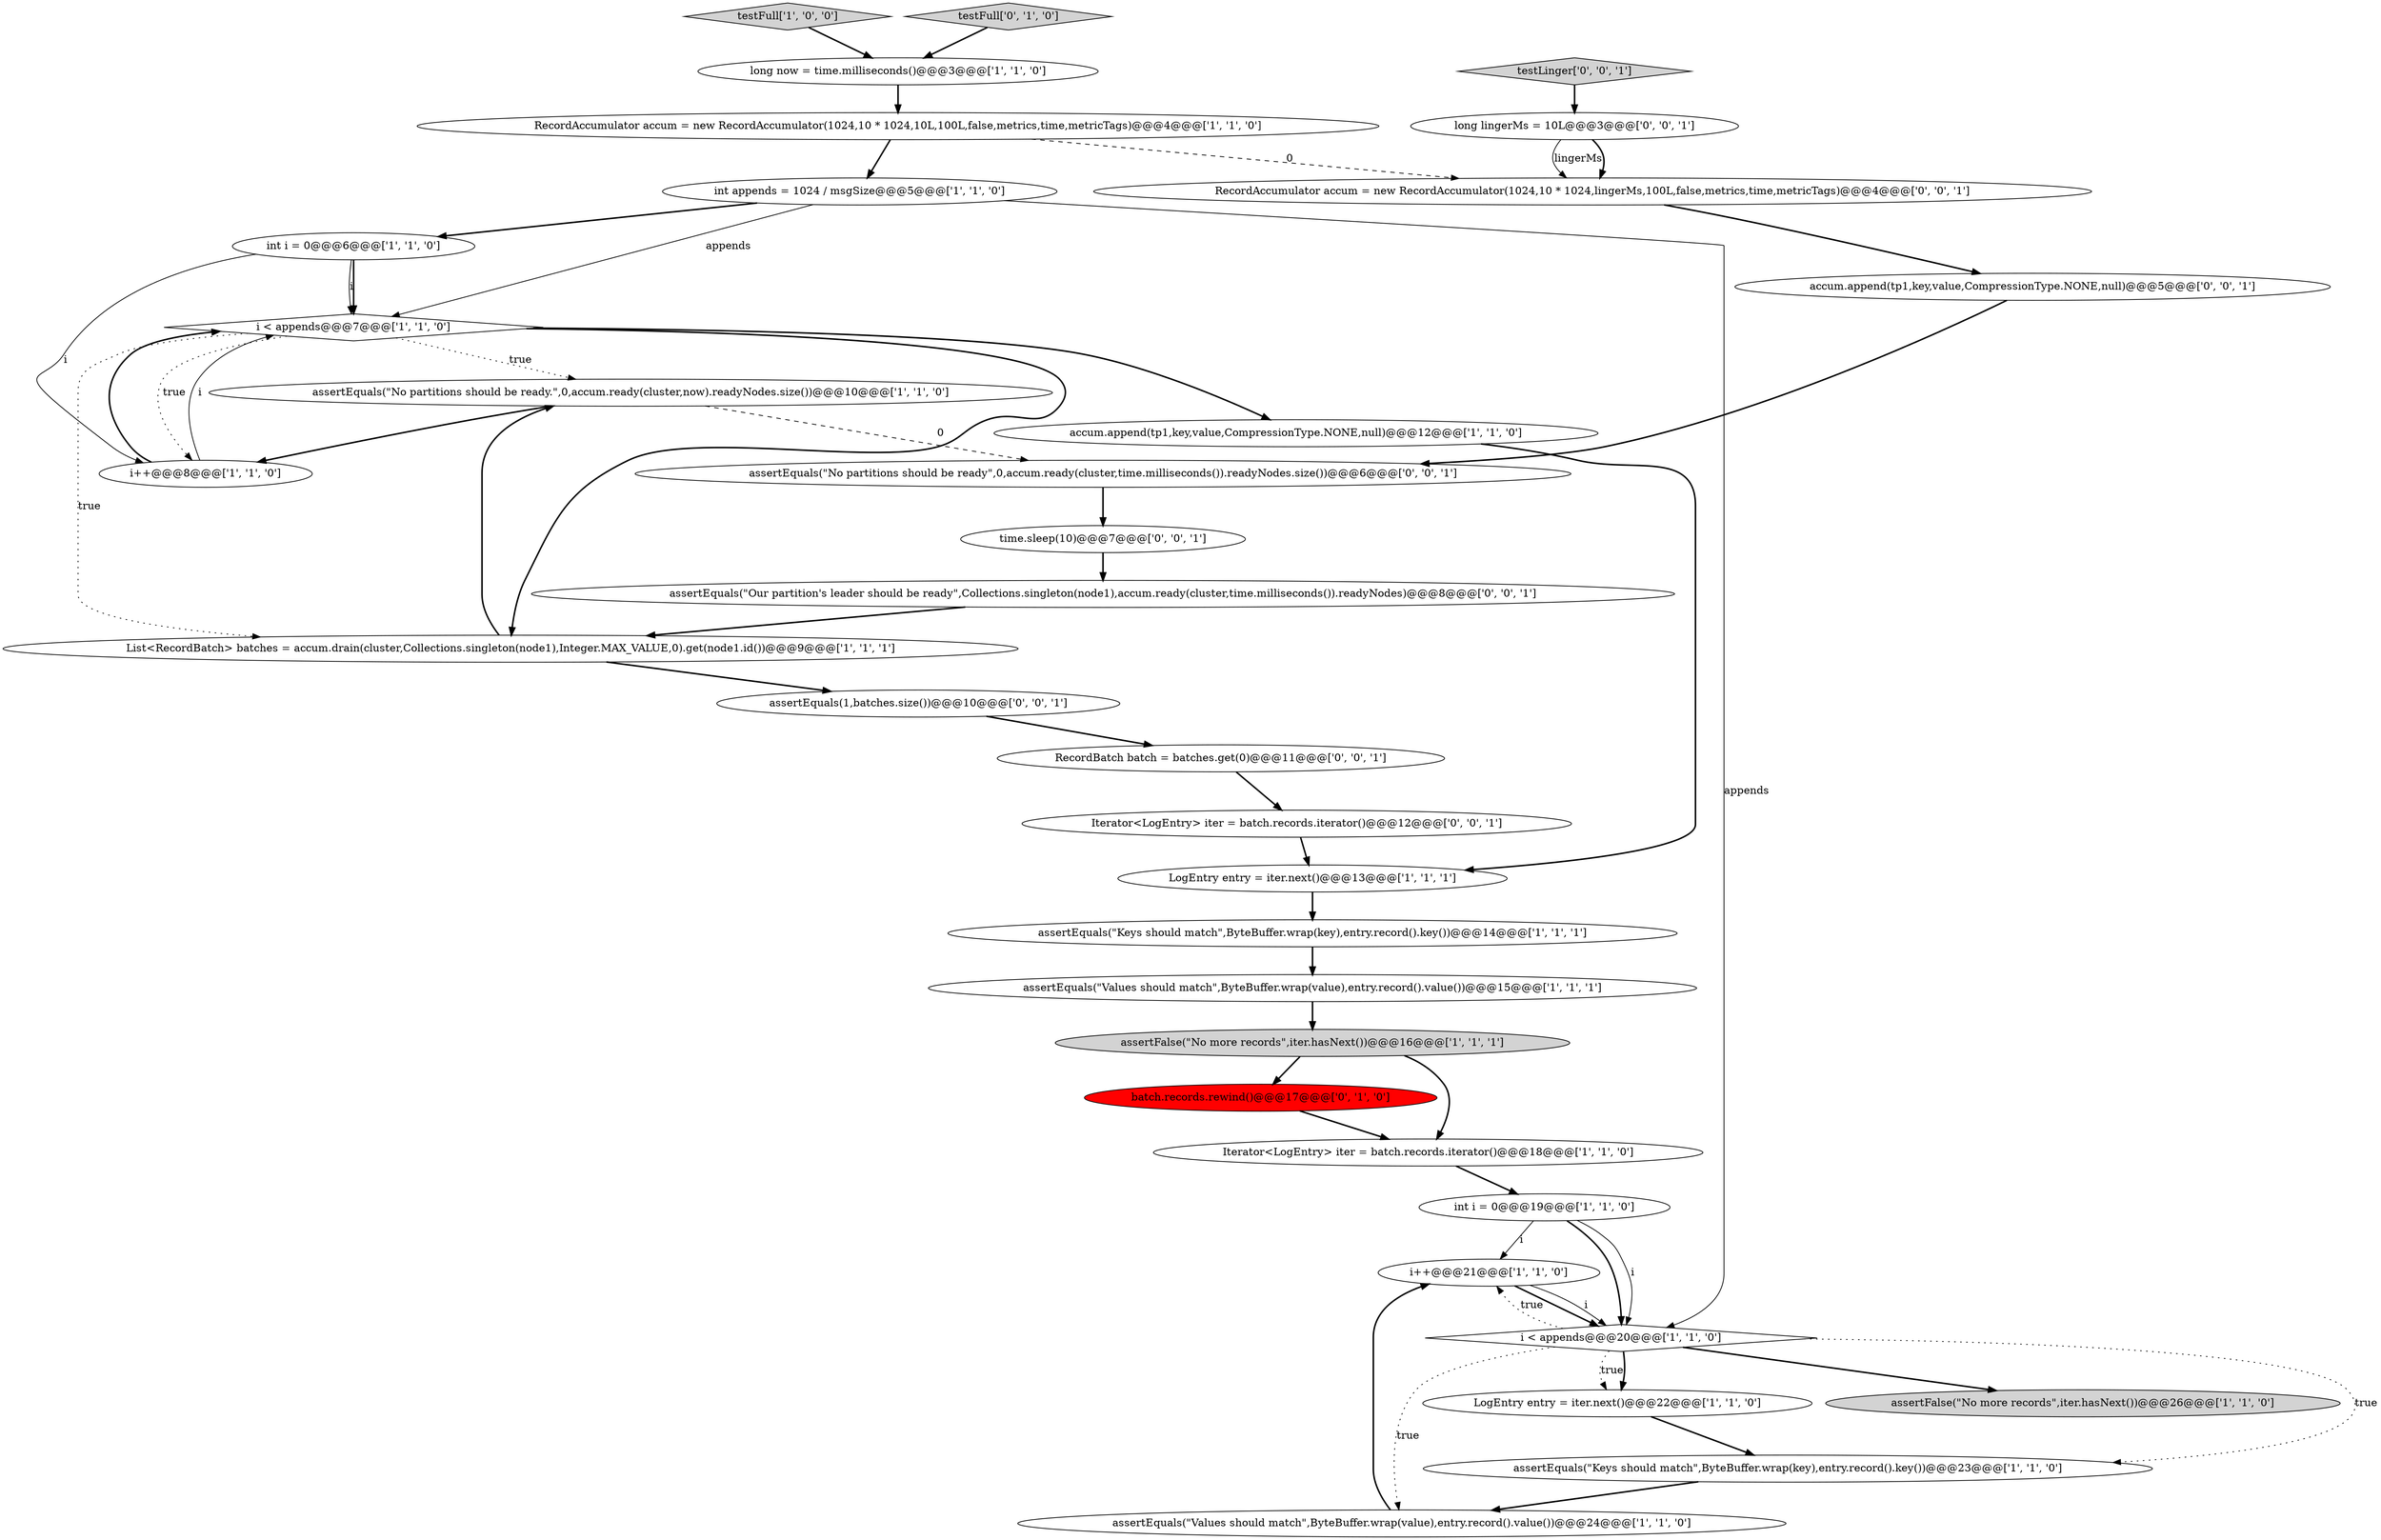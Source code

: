 digraph {
11 [style = filled, label = "long now = time.milliseconds()@@@3@@@['1', '1', '0']", fillcolor = white, shape = ellipse image = "AAA0AAABBB1BBB"];
24 [style = filled, label = "long lingerMs = 10L@@@3@@@['0', '0', '1']", fillcolor = white, shape = ellipse image = "AAA0AAABBB3BBB"];
17 [style = filled, label = "assertEquals(\"Keys should match\",ByteBuffer.wrap(key),entry.record().key())@@@14@@@['1', '1', '1']", fillcolor = white, shape = ellipse image = "AAA0AAABBB1BBB"];
28 [style = filled, label = "time.sleep(10)@@@7@@@['0', '0', '1']", fillcolor = white, shape = ellipse image = "AAA0AAABBB3BBB"];
31 [style = filled, label = "assertEquals(\"No partitions should be ready\",0,accum.ready(cluster,time.milliseconds()).readyNodes.size())@@@6@@@['0', '0', '1']", fillcolor = white, shape = ellipse image = "AAA0AAABBB3BBB"];
20 [style = filled, label = "testFull['1', '0', '0']", fillcolor = lightgray, shape = diamond image = "AAA0AAABBB1BBB"];
33 [style = filled, label = "accum.append(tp1,key,value,CompressionType.NONE,null)@@@5@@@['0', '0', '1']", fillcolor = white, shape = ellipse image = "AAA0AAABBB3BBB"];
15 [style = filled, label = "i < appends@@@7@@@['1', '1', '0']", fillcolor = white, shape = diamond image = "AAA0AAABBB1BBB"];
29 [style = filled, label = "assertEquals(\"Our partition's leader should be ready\",Collections.singleton(node1),accum.ready(cluster,time.milliseconds()).readyNodes)@@@8@@@['0', '0', '1']", fillcolor = white, shape = ellipse image = "AAA0AAABBB3BBB"];
1 [style = filled, label = "Iterator<LogEntry> iter = batch.records.iterator()@@@18@@@['1', '1', '0']", fillcolor = white, shape = ellipse image = "AAA0AAABBB1BBB"];
23 [style = filled, label = "testFull['0', '1', '0']", fillcolor = lightgray, shape = diamond image = "AAA0AAABBB2BBB"];
8 [style = filled, label = "i++@@@21@@@['1', '1', '0']", fillcolor = white, shape = ellipse image = "AAA0AAABBB1BBB"];
19 [style = filled, label = "i < appends@@@20@@@['1', '1', '0']", fillcolor = white, shape = diamond image = "AAA0AAABBB1BBB"];
9 [style = filled, label = "LogEntry entry = iter.next()@@@13@@@['1', '1', '1']", fillcolor = white, shape = ellipse image = "AAA0AAABBB1BBB"];
0 [style = filled, label = "int i = 0@@@19@@@['1', '1', '0']", fillcolor = white, shape = ellipse image = "AAA0AAABBB1BBB"];
10 [style = filled, label = "int i = 0@@@6@@@['1', '1', '0']", fillcolor = white, shape = ellipse image = "AAA0AAABBB1BBB"];
26 [style = filled, label = "RecordBatch batch = batches.get(0)@@@11@@@['0', '0', '1']", fillcolor = white, shape = ellipse image = "AAA0AAABBB3BBB"];
16 [style = filled, label = "assertEquals(\"No partitions should be ready.\",0,accum.ready(cluster,now).readyNodes.size())@@@10@@@['1', '1', '0']", fillcolor = white, shape = ellipse image = "AAA0AAABBB1BBB"];
2 [style = filled, label = "RecordAccumulator accum = new RecordAccumulator(1024,10 * 1024,10L,100L,false,metrics,time,metricTags)@@@4@@@['1', '1', '0']", fillcolor = white, shape = ellipse image = "AAA0AAABBB1BBB"];
5 [style = filled, label = "assertEquals(\"Values should match\",ByteBuffer.wrap(value),entry.record().value())@@@15@@@['1', '1', '1']", fillcolor = white, shape = ellipse image = "AAA0AAABBB1BBB"];
32 [style = filled, label = "testLinger['0', '0', '1']", fillcolor = lightgray, shape = diamond image = "AAA0AAABBB3BBB"];
3 [style = filled, label = "accum.append(tp1,key,value,CompressionType.NONE,null)@@@12@@@['1', '1', '0']", fillcolor = white, shape = ellipse image = "AAA0AAABBB1BBB"];
12 [style = filled, label = "i++@@@8@@@['1', '1', '0']", fillcolor = white, shape = ellipse image = "AAA0AAABBB1BBB"];
6 [style = filled, label = "assertFalse(\"No more records\",iter.hasNext())@@@26@@@['1', '1', '0']", fillcolor = lightgray, shape = ellipse image = "AAA0AAABBB1BBB"];
4 [style = filled, label = "int appends = 1024 / msgSize@@@5@@@['1', '1', '0']", fillcolor = white, shape = ellipse image = "AAA0AAABBB1BBB"];
14 [style = filled, label = "assertEquals(\"Keys should match\",ByteBuffer.wrap(key),entry.record().key())@@@23@@@['1', '1', '0']", fillcolor = white, shape = ellipse image = "AAA0AAABBB1BBB"];
13 [style = filled, label = "assertFalse(\"No more records\",iter.hasNext())@@@16@@@['1', '1', '1']", fillcolor = lightgray, shape = ellipse image = "AAA0AAABBB1BBB"];
27 [style = filled, label = "RecordAccumulator accum = new RecordAccumulator(1024,10 * 1024,lingerMs,100L,false,metrics,time,metricTags)@@@4@@@['0', '0', '1']", fillcolor = white, shape = ellipse image = "AAA0AAABBB3BBB"];
25 [style = filled, label = "assertEquals(1,batches.size())@@@10@@@['0', '0', '1']", fillcolor = white, shape = ellipse image = "AAA0AAABBB3BBB"];
21 [style = filled, label = "LogEntry entry = iter.next()@@@22@@@['1', '1', '0']", fillcolor = white, shape = ellipse image = "AAA0AAABBB1BBB"];
7 [style = filled, label = "List<RecordBatch> batches = accum.drain(cluster,Collections.singleton(node1),Integer.MAX_VALUE,0).get(node1.id())@@@9@@@['1', '1', '1']", fillcolor = white, shape = ellipse image = "AAA0AAABBB1BBB"];
22 [style = filled, label = "batch.records.rewind()@@@17@@@['0', '1', '0']", fillcolor = red, shape = ellipse image = "AAA1AAABBB2BBB"];
18 [style = filled, label = "assertEquals(\"Values should match\",ByteBuffer.wrap(value),entry.record().value())@@@24@@@['1', '1', '0']", fillcolor = white, shape = ellipse image = "AAA0AAABBB1BBB"];
30 [style = filled, label = "Iterator<LogEntry> iter = batch.records.iterator()@@@12@@@['0', '0', '1']", fillcolor = white, shape = ellipse image = "AAA0AAABBB3BBB"];
4->10 [style = bold, label=""];
28->29 [style = bold, label=""];
19->14 [style = dotted, label="true"];
17->5 [style = bold, label=""];
10->12 [style = solid, label="i"];
10->15 [style = bold, label=""];
15->7 [style = bold, label=""];
16->31 [style = dashed, label="0"];
0->19 [style = bold, label=""];
8->19 [style = bold, label=""];
12->15 [style = solid, label="i"];
12->15 [style = bold, label=""];
19->18 [style = dotted, label="true"];
2->27 [style = dashed, label="0"];
4->15 [style = solid, label="appends"];
9->17 [style = bold, label=""];
30->9 [style = bold, label=""];
19->21 [style = dotted, label="true"];
1->0 [style = bold, label=""];
20->11 [style = bold, label=""];
15->16 [style = dotted, label="true"];
15->7 [style = dotted, label="true"];
15->3 [style = bold, label=""];
19->6 [style = bold, label=""];
2->4 [style = bold, label=""];
19->8 [style = dotted, label="true"];
11->2 [style = bold, label=""];
13->1 [style = bold, label=""];
26->30 [style = bold, label=""];
3->9 [style = bold, label=""];
10->15 [style = solid, label="i"];
24->27 [style = solid, label="lingerMs"];
5->13 [style = bold, label=""];
7->16 [style = bold, label=""];
25->26 [style = bold, label=""];
0->8 [style = solid, label="i"];
8->19 [style = solid, label="i"];
33->31 [style = bold, label=""];
29->7 [style = bold, label=""];
15->12 [style = dotted, label="true"];
14->18 [style = bold, label=""];
7->25 [style = bold, label=""];
18->8 [style = bold, label=""];
13->22 [style = bold, label=""];
22->1 [style = bold, label=""];
27->33 [style = bold, label=""];
31->28 [style = bold, label=""];
23->11 [style = bold, label=""];
0->19 [style = solid, label="i"];
32->24 [style = bold, label=""];
16->12 [style = bold, label=""];
24->27 [style = bold, label=""];
4->19 [style = solid, label="appends"];
21->14 [style = bold, label=""];
19->21 [style = bold, label=""];
}

